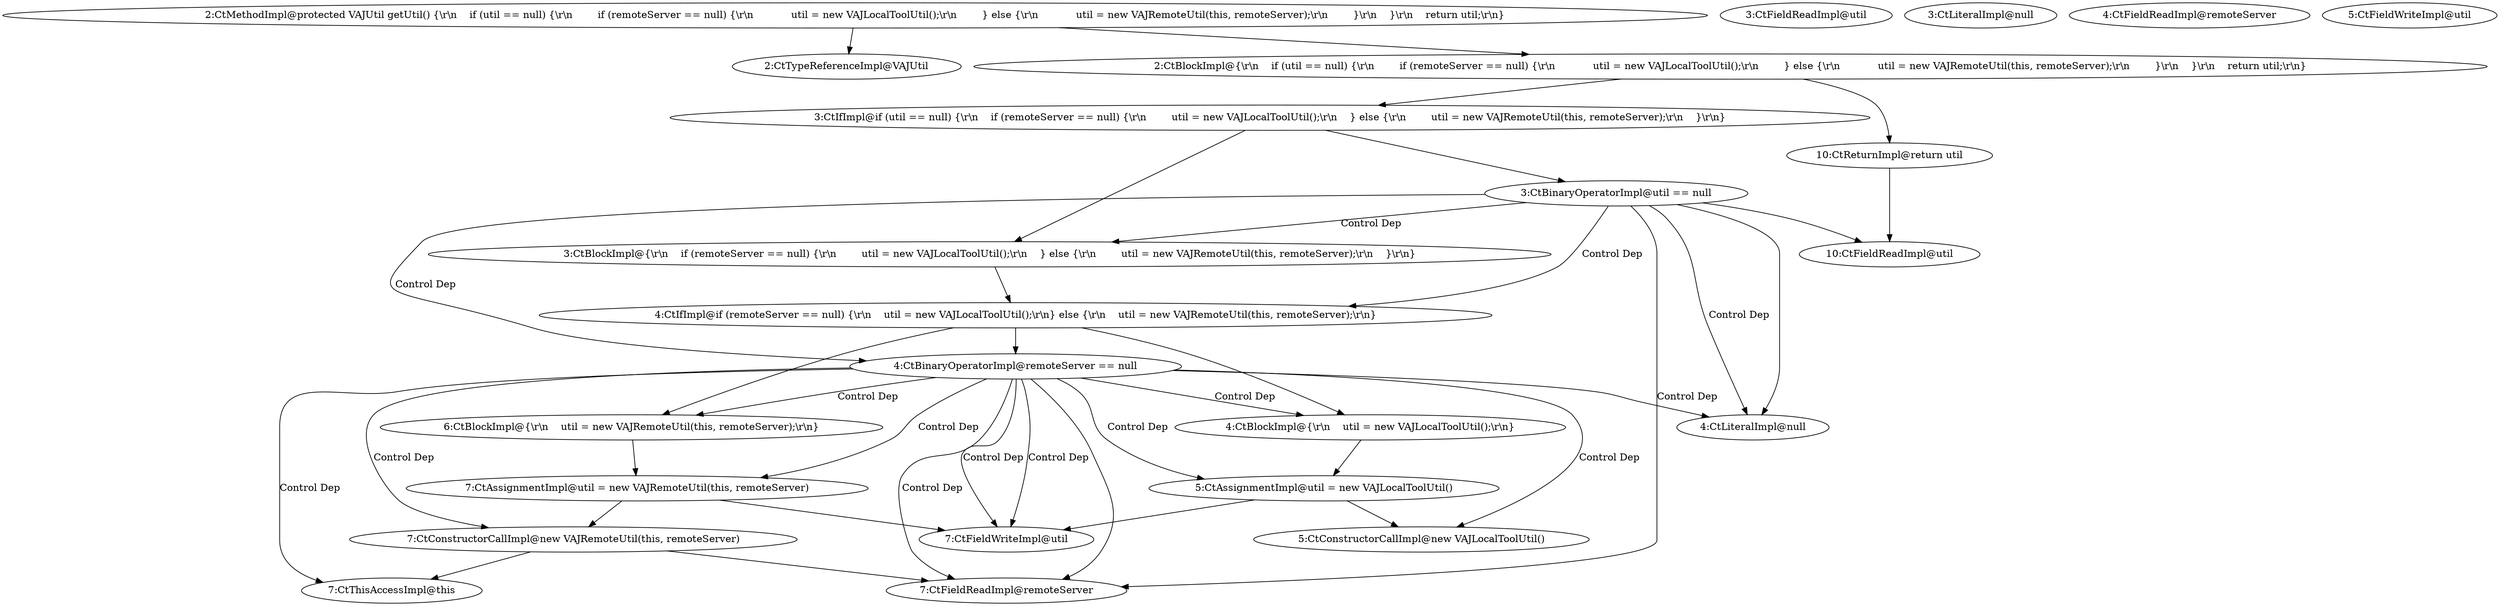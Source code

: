 digraph "getUtil#?" {
0 [label="2:CtTypeReferenceImpl@VAJUtil" shape=ellipse]
1 [label="3:CtFieldReadImpl@util" shape=ellipse]
2 [label="3:CtLiteralImpl@null" shape=ellipse]
3 [label="3:CtBinaryOperatorImpl@util == null" shape=ellipse]
4 [label="4:CtFieldReadImpl@remoteServer" shape=ellipse]
5 [label="4:CtLiteralImpl@null" shape=ellipse]
6 [label="4:CtBinaryOperatorImpl@remoteServer == null" shape=ellipse]
7 [label="5:CtFieldWriteImpl@util" shape=ellipse]
8 [label="5:CtConstructorCallImpl@new VAJLocalToolUtil()" shape=ellipse]
9 [label="5:CtAssignmentImpl@util = new VAJLocalToolUtil()" shape=ellipse]
10 [label="4:CtBlockImpl@{\\r\\n    util = new VAJLocalToolUtil();\\r\\n}" shape=ellipse]
11 [label="7:CtFieldWriteImpl@util" shape=ellipse]
12 [label="7:CtThisAccessImpl@this" shape=ellipse]
13 [label="7:CtFieldReadImpl@remoteServer" shape=ellipse]
14 [label="7:CtConstructorCallImpl@new VAJRemoteUtil(this, remoteServer)" shape=ellipse]
15 [label="7:CtAssignmentImpl@util = new VAJRemoteUtil(this, remoteServer)" shape=ellipse]
16 [label="6:CtBlockImpl@{\\r\\n    util = new VAJRemoteUtil(this, remoteServer);\\r\\n}" shape=ellipse]
17 [label="4:CtIfImpl@if (remoteServer == null) {\\r\\n    util = new VAJLocalToolUtil();\\r\\n} else {\\r\\n    util = new VAJRemoteUtil(this, remoteServer);\\r\\n}" shape=ellipse]
18 [label="3:CtBlockImpl@{\\r\\n    if (remoteServer == null) {\\r\\n        util = new VAJLocalToolUtil();\\r\\n    } else {\\r\\n        util = new VAJRemoteUtil(this, remoteServer);\\r\\n    }\\r\\n}" shape=ellipse]
19 [label="3:CtIfImpl@if (util == null) {\\r\\n    if (remoteServer == null) {\\r\\n        util = new VAJLocalToolUtil();\\r\\n    } else {\\r\\n        util = new VAJRemoteUtil(this, remoteServer);\\r\\n    }\\r\\n}" shape=ellipse]
20 [label="10:CtFieldReadImpl@util" shape=ellipse]
21 [label="10:CtReturnImpl@return util" shape=ellipse]
22 [label="2:CtBlockImpl@{\\r\\n    if (util == null) {\\r\\n        if (remoteServer == null) {\\r\\n            util = new VAJLocalToolUtil();\\r\\n        } else {\\r\\n            util = new VAJRemoteUtil(this, remoteServer);\\r\\n        }\\r\\n    }\\r\\n    return util;\\r\\n}" shape=ellipse]
23 [label="2:CtMethodImpl@protected VAJUtil getUtil() {\\r\\n    if (util == null) {\\r\\n        if (remoteServer == null) {\\r\\n            util = new VAJLocalToolUtil();\\r\\n        } else {\\r\\n            util = new VAJRemoteUtil(this, remoteServer);\\r\\n        }\\r\\n    }\\r\\n    return util;\\r\\n}" shape=ellipse]
3 -> 20 [label=""];
3 -> 5 [label=""];
3 -> 18 [label="Control Dep"];
3 -> 17 [label="Control Dep"];
3 -> 6 [label="Control Dep"];
3 -> 13 [label="Control Dep"];
3 -> 5 [label="Control Dep"];
6 -> 13 [label=""];
6 -> 5 [label=""];
6 -> 10 [label="Control Dep"];
6 -> 9 [label="Control Dep"];
6 -> 11 [label="Control Dep"];
6 -> 8 [label="Control Dep"];
6 -> 16 [label="Control Dep"];
6 -> 15 [label="Control Dep"];
6 -> 11 [label="Control Dep"];
6 -> 14 [label="Control Dep"];
6 -> 12 [label="Control Dep"];
6 -> 13 [label="Control Dep"];
9 -> 11 [label=""];
9 -> 8 [label=""];
10 -> 9 [label=""];
14 -> 12 [label=""];
14 -> 13 [label=""];
15 -> 11 [label=""];
15 -> 14 [label=""];
16 -> 15 [label=""];
17 -> 6 [label=""];
17 -> 10 [label=""];
17 -> 16 [label=""];
18 -> 17 [label=""];
19 -> 3 [label=""];
19 -> 18 [label=""];
21 -> 20 [label=""];
22 -> 19 [label=""];
22 -> 21 [label=""];
23 -> 0 [label=""];
23 -> 22 [label=""];
}